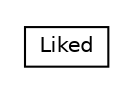 #!/usr/local/bin/dot
#
# Class diagram 
# Generated by UMLGraph version 5.4 (http://www.umlgraph.org/)
#

digraph G {
	edge [fontname="Helvetica",fontsize=10,labelfontname="Helvetica",labelfontsize=10];
	node [fontname="Helvetica",fontsize=10,shape=plaintext];
	nodesep=0.25;
	ranksep=0.5;
	// hu.sch.kfc.shared.Liked
	c76 [label=<<table title="hu.sch.kfc.shared.Liked" border="0" cellborder="1" cellspacing="0" cellpadding="2" port="p" href="./Liked.html">
		<tr><td><table border="0" cellspacing="0" cellpadding="1">
<tr><td align="center" balign="center"> Liked </td></tr>
		</table></td></tr>
		</table>>, URL="./Liked.html", fontname="Helvetica", fontcolor="black", fontsize=10.0];
}

